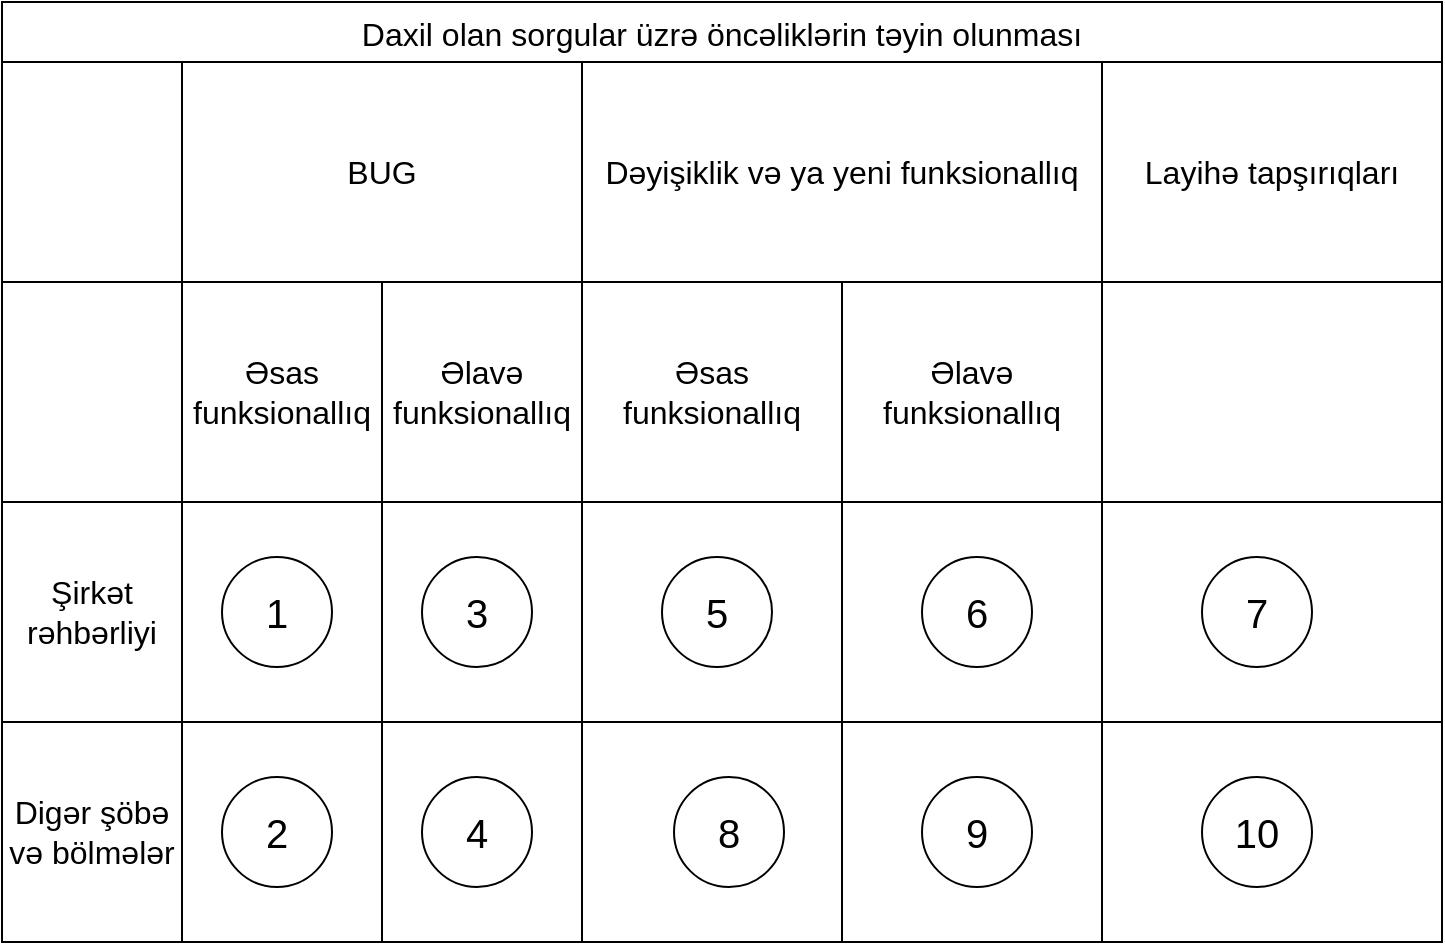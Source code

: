 <mxfile version="24.4.9" type="github">
  <diagram name="Page-1" id="5Ra6DKYu1FGgNqw93BL7">
    <mxGraphModel dx="1026" dy="692" grid="1" gridSize="10" guides="1" tooltips="1" connect="1" arrows="1" fold="1" page="1" pageScale="1" pageWidth="827" pageHeight="1169" math="0" shadow="0">
      <root>
        <mxCell id="0" />
        <mxCell id="1" parent="0" />
        <mxCell id="tCx_VXpLpX52O19AuWsl-148" value="Daxil olan sorgular üzrə öncəliklərin təyin olunması" style="shape=table;startSize=30;container=1;collapsible=0;childLayout=tableLayout;strokeColor=default;fontSize=16;" parent="1" vertex="1">
          <mxGeometry x="50" y="150" width="720" height="470" as="geometry" />
        </mxCell>
        <mxCell id="tCx_VXpLpX52O19AuWsl-149" value="" style="shape=tableRow;horizontal=0;startSize=0;swimlaneHead=0;swimlaneBody=0;strokeColor=inherit;top=0;left=0;bottom=0;right=0;collapsible=0;dropTarget=0;fillColor=none;points=[[0,0.5],[1,0.5]];portConstraint=eastwest;fontSize=16;" parent="tCx_VXpLpX52O19AuWsl-148" vertex="1">
          <mxGeometry y="30" width="720" height="110" as="geometry" />
        </mxCell>
        <mxCell id="tCx_VXpLpX52O19AuWsl-150" value="" style="shape=partialRectangle;html=1;whiteSpace=wrap;connectable=0;strokeColor=inherit;overflow=hidden;fillColor=none;top=0;left=0;bottom=0;right=0;pointerEvents=1;fontSize=16;strokeWidth=0;" parent="tCx_VXpLpX52O19AuWsl-149" vertex="1">
          <mxGeometry width="90" height="110" as="geometry">
            <mxRectangle width="90" height="110" as="alternateBounds" />
          </mxGeometry>
        </mxCell>
        <mxCell id="tCx_VXpLpX52O19AuWsl-151" value="BUG" style="shape=partialRectangle;html=1;whiteSpace=wrap;connectable=0;strokeColor=inherit;overflow=hidden;fillColor=none;top=0;left=0;bottom=0;right=0;pointerEvents=1;fontSize=16;" parent="tCx_VXpLpX52O19AuWsl-149" vertex="1">
          <mxGeometry x="90" width="200" height="110" as="geometry">
            <mxRectangle width="200" height="110" as="alternateBounds" />
          </mxGeometry>
        </mxCell>
        <mxCell id="tCx_VXpLpX52O19AuWsl-152" value="Dəyişiklik və ya yeni funksionallıq" style="shape=partialRectangle;html=1;whiteSpace=wrap;connectable=0;strokeColor=inherit;overflow=hidden;fillColor=none;top=0;left=0;bottom=0;right=0;pointerEvents=1;fontSize=16;" parent="tCx_VXpLpX52O19AuWsl-149" vertex="1">
          <mxGeometry x="290" width="260" height="110" as="geometry">
            <mxRectangle width="260" height="110" as="alternateBounds" />
          </mxGeometry>
        </mxCell>
        <mxCell id="tCx_VXpLpX52O19AuWsl-161" value="Layihə tapşırıqları" style="shape=partialRectangle;html=1;whiteSpace=wrap;connectable=0;strokeColor=inherit;overflow=hidden;fillColor=none;top=0;left=0;bottom=0;right=0;pointerEvents=1;fontSize=16;" parent="tCx_VXpLpX52O19AuWsl-149" vertex="1">
          <mxGeometry x="550" width="170" height="110" as="geometry">
            <mxRectangle width="170" height="110" as="alternateBounds" />
          </mxGeometry>
        </mxCell>
        <mxCell id="tCx_VXpLpX52O19AuWsl-164" style="shape=tableRow;horizontal=0;startSize=0;swimlaneHead=0;swimlaneBody=0;strokeColor=inherit;top=0;left=0;bottom=0;right=0;collapsible=0;dropTarget=0;fillColor=none;points=[[0,0.5],[1,0.5]];portConstraint=eastwest;fontSize=16;" parent="tCx_VXpLpX52O19AuWsl-148" vertex="1">
          <mxGeometry y="140" width="720" height="110" as="geometry" />
        </mxCell>
        <mxCell id="tCx_VXpLpX52O19AuWsl-165" value="" style="shape=partialRectangle;html=1;whiteSpace=wrap;connectable=0;strokeColor=inherit;overflow=hidden;fillColor=none;top=0;left=0;bottom=0;right=0;pointerEvents=1;fontSize=16;strokeWidth=0;" parent="tCx_VXpLpX52O19AuWsl-164" vertex="1">
          <mxGeometry width="90" height="110" as="geometry">
            <mxRectangle width="90" height="110" as="alternateBounds" />
          </mxGeometry>
        </mxCell>
        <mxCell id="tCx_VXpLpX52O19AuWsl-166" style="shape=partialRectangle;html=1;whiteSpace=wrap;connectable=0;strokeColor=inherit;overflow=hidden;fillColor=none;top=0;left=0;bottom=0;right=0;pointerEvents=1;fontSize=16;" parent="tCx_VXpLpX52O19AuWsl-164" vertex="1">
          <mxGeometry x="90" width="200" height="110" as="geometry">
            <mxRectangle width="200" height="110" as="alternateBounds" />
          </mxGeometry>
        </mxCell>
        <mxCell id="tCx_VXpLpX52O19AuWsl-167" style="shape=partialRectangle;html=1;whiteSpace=wrap;connectable=0;strokeColor=inherit;overflow=hidden;fillColor=none;top=0;left=0;bottom=0;right=0;pointerEvents=1;fontSize=16;" parent="tCx_VXpLpX52O19AuWsl-164" vertex="1">
          <mxGeometry x="290" width="260" height="110" as="geometry">
            <mxRectangle width="260" height="110" as="alternateBounds" />
          </mxGeometry>
        </mxCell>
        <mxCell id="tCx_VXpLpX52O19AuWsl-168" style="shape=partialRectangle;html=1;whiteSpace=wrap;connectable=0;strokeColor=inherit;overflow=hidden;fillColor=none;top=0;left=0;bottom=0;right=0;pointerEvents=1;fontSize=16;" parent="tCx_VXpLpX52O19AuWsl-164" vertex="1">
          <mxGeometry x="550" width="170" height="110" as="geometry">
            <mxRectangle width="170" height="110" as="alternateBounds" />
          </mxGeometry>
        </mxCell>
        <mxCell id="tCx_VXpLpX52O19AuWsl-153" value="" style="shape=tableRow;horizontal=0;startSize=0;swimlaneHead=0;swimlaneBody=0;strokeColor=inherit;top=0;left=0;bottom=0;right=0;collapsible=0;dropTarget=0;fillColor=none;points=[[0,0.5],[1,0.5]];portConstraint=eastwest;fontSize=16;" parent="tCx_VXpLpX52O19AuWsl-148" vertex="1">
          <mxGeometry y="250" width="720" height="110" as="geometry" />
        </mxCell>
        <mxCell id="tCx_VXpLpX52O19AuWsl-154" value="Şirkət rəhbərliyi" style="shape=partialRectangle;html=1;whiteSpace=wrap;connectable=0;strokeColor=inherit;overflow=hidden;fillColor=none;top=0;left=0;bottom=0;right=0;pointerEvents=1;fontSize=16;" parent="tCx_VXpLpX52O19AuWsl-153" vertex="1">
          <mxGeometry width="90" height="110" as="geometry">
            <mxRectangle width="90" height="110" as="alternateBounds" />
          </mxGeometry>
        </mxCell>
        <mxCell id="tCx_VXpLpX52O19AuWsl-155" value="" style="shape=partialRectangle;html=1;whiteSpace=wrap;connectable=0;strokeColor=inherit;overflow=hidden;fillColor=none;top=0;left=0;bottom=0;right=0;pointerEvents=1;fontSize=16;" parent="tCx_VXpLpX52O19AuWsl-153" vertex="1">
          <mxGeometry x="90" width="200" height="110" as="geometry">
            <mxRectangle width="200" height="110" as="alternateBounds" />
          </mxGeometry>
        </mxCell>
        <mxCell id="tCx_VXpLpX52O19AuWsl-156" value="" style="shape=partialRectangle;html=1;whiteSpace=wrap;connectable=0;strokeColor=inherit;overflow=hidden;fillColor=none;top=0;left=0;bottom=0;right=0;pointerEvents=1;fontSize=16;" parent="tCx_VXpLpX52O19AuWsl-153" vertex="1">
          <mxGeometry x="290" width="260" height="110" as="geometry">
            <mxRectangle width="260" height="110" as="alternateBounds" />
          </mxGeometry>
        </mxCell>
        <mxCell id="tCx_VXpLpX52O19AuWsl-162" style="shape=partialRectangle;html=1;whiteSpace=wrap;connectable=0;strokeColor=inherit;overflow=hidden;fillColor=none;top=0;left=0;bottom=0;right=0;pointerEvents=1;fontSize=16;" parent="tCx_VXpLpX52O19AuWsl-153" vertex="1">
          <mxGeometry x="550" width="170" height="110" as="geometry">
            <mxRectangle width="170" height="110" as="alternateBounds" />
          </mxGeometry>
        </mxCell>
        <mxCell id="tCx_VXpLpX52O19AuWsl-157" value="" style="shape=tableRow;horizontal=0;startSize=0;swimlaneHead=0;swimlaneBody=0;strokeColor=inherit;top=0;left=0;bottom=0;right=0;collapsible=0;dropTarget=0;fillColor=none;points=[[0,0.5],[1,0.5]];portConstraint=eastwest;fontSize=16;" parent="tCx_VXpLpX52O19AuWsl-148" vertex="1">
          <mxGeometry y="360" width="720" height="110" as="geometry" />
        </mxCell>
        <mxCell id="tCx_VXpLpX52O19AuWsl-158" value="Digər şöbə və bölmələr" style="shape=partialRectangle;html=1;whiteSpace=wrap;connectable=0;strokeColor=inherit;overflow=hidden;fillColor=none;top=0;left=0;bottom=0;right=0;pointerEvents=1;fontSize=16;" parent="tCx_VXpLpX52O19AuWsl-157" vertex="1">
          <mxGeometry width="90" height="110" as="geometry">
            <mxRectangle width="90" height="110" as="alternateBounds" />
          </mxGeometry>
        </mxCell>
        <mxCell id="tCx_VXpLpX52O19AuWsl-159" value="" style="shape=partialRectangle;html=1;whiteSpace=wrap;connectable=0;strokeColor=inherit;overflow=hidden;fillColor=none;top=0;left=0;bottom=0;right=0;pointerEvents=1;fontSize=16;" parent="tCx_VXpLpX52O19AuWsl-157" vertex="1">
          <mxGeometry x="90" width="200" height="110" as="geometry">
            <mxRectangle width="200" height="110" as="alternateBounds" />
          </mxGeometry>
        </mxCell>
        <mxCell id="tCx_VXpLpX52O19AuWsl-160" value="" style="shape=partialRectangle;html=1;whiteSpace=wrap;connectable=0;strokeColor=inherit;overflow=hidden;fillColor=none;top=0;left=0;bottom=0;right=0;pointerEvents=1;fontSize=16;" parent="tCx_VXpLpX52O19AuWsl-157" vertex="1">
          <mxGeometry x="290" width="260" height="110" as="geometry">
            <mxRectangle width="260" height="110" as="alternateBounds" />
          </mxGeometry>
        </mxCell>
        <mxCell id="tCx_VXpLpX52O19AuWsl-163" style="shape=partialRectangle;html=1;whiteSpace=wrap;connectable=0;strokeColor=inherit;overflow=hidden;fillColor=none;top=0;left=0;bottom=0;right=0;pointerEvents=1;fontSize=16;" parent="tCx_VXpLpX52O19AuWsl-157" vertex="1">
          <mxGeometry x="550" width="170" height="110" as="geometry">
            <mxRectangle width="170" height="110" as="alternateBounds" />
          </mxGeometry>
        </mxCell>
        <mxCell id="tCx_VXpLpX52O19AuWsl-210" value="" style="shape=table;startSize=0;container=1;collapsible=0;childLayout=tableLayout;fontSize=16;" parent="1" vertex="1">
          <mxGeometry x="140" y="290" width="200" height="110" as="geometry" />
        </mxCell>
        <mxCell id="tCx_VXpLpX52O19AuWsl-211" value="" style="shape=tableRow;horizontal=0;startSize=0;swimlaneHead=0;swimlaneBody=0;strokeColor=inherit;top=0;left=0;bottom=0;right=0;collapsible=0;dropTarget=0;fillColor=none;points=[[0,0.5],[1,0.5]];portConstraint=eastwest;fontSize=16;" parent="tCx_VXpLpX52O19AuWsl-210" vertex="1">
          <mxGeometry width="200" height="110" as="geometry" />
        </mxCell>
        <mxCell id="tCx_VXpLpX52O19AuWsl-212" value="Əsas funksionallıq" style="shape=partialRectangle;html=1;whiteSpace=wrap;connectable=0;strokeColor=inherit;overflow=hidden;fillColor=none;top=0;left=0;bottom=0;right=0;pointerEvents=1;fontSize=16;" parent="tCx_VXpLpX52O19AuWsl-211" vertex="1">
          <mxGeometry width="100" height="110" as="geometry">
            <mxRectangle width="100" height="110" as="alternateBounds" />
          </mxGeometry>
        </mxCell>
        <mxCell id="tCx_VXpLpX52O19AuWsl-214" value="Əlavə funksionallıq" style="shape=partialRectangle;html=1;whiteSpace=wrap;connectable=0;strokeColor=inherit;overflow=hidden;fillColor=none;top=0;left=0;bottom=0;right=0;pointerEvents=1;fontSize=16;" parent="tCx_VXpLpX52O19AuWsl-211" vertex="1">
          <mxGeometry x="100" width="100" height="110" as="geometry">
            <mxRectangle width="100" height="110" as="alternateBounds" />
          </mxGeometry>
        </mxCell>
        <mxCell id="tCx_VXpLpX52O19AuWsl-235" value="" style="shape=table;startSize=0;container=1;collapsible=0;childLayout=tableLayout;fontSize=16;" parent="1" vertex="1">
          <mxGeometry x="340" y="290" width="260" height="110" as="geometry" />
        </mxCell>
        <mxCell id="tCx_VXpLpX52O19AuWsl-236" value="" style="shape=tableRow;horizontal=0;startSize=0;swimlaneHead=0;swimlaneBody=0;strokeColor=inherit;top=0;left=0;bottom=0;right=0;collapsible=0;dropTarget=0;fillColor=none;points=[[0,0.5],[1,0.5]];portConstraint=eastwest;fontSize=16;" parent="tCx_VXpLpX52O19AuWsl-235" vertex="1">
          <mxGeometry width="260" height="110" as="geometry" />
        </mxCell>
        <mxCell id="tCx_VXpLpX52O19AuWsl-237" value="Əsas funksionallıq" style="shape=partialRectangle;html=1;whiteSpace=wrap;connectable=0;strokeColor=inherit;overflow=hidden;fillColor=none;top=0;left=0;bottom=0;right=0;pointerEvents=1;fontSize=16;" parent="tCx_VXpLpX52O19AuWsl-236" vertex="1">
          <mxGeometry width="130" height="110" as="geometry">
            <mxRectangle width="130" height="110" as="alternateBounds" />
          </mxGeometry>
        </mxCell>
        <mxCell id="tCx_VXpLpX52O19AuWsl-238" value="Əlavə funksionallıq" style="shape=partialRectangle;html=1;whiteSpace=wrap;connectable=0;strokeColor=inherit;overflow=hidden;fillColor=none;top=0;left=0;bottom=0;right=0;pointerEvents=1;fontSize=16;" parent="tCx_VXpLpX52O19AuWsl-236" vertex="1">
          <mxGeometry x="130" width="130" height="110" as="geometry">
            <mxRectangle width="130" height="110" as="alternateBounds" />
          </mxGeometry>
        </mxCell>
        <mxCell id="tCx_VXpLpX52O19AuWsl-289" value="" style="line;strokeWidth=1;direction=south;html=1;perimeter=backbonePerimeter;points=[];outlineConnect=0;" parent="1" vertex="1">
          <mxGeometry x="235" y="400" width="10" height="110" as="geometry" />
        </mxCell>
        <mxCell id="tCx_VXpLpX52O19AuWsl-292" value="&lt;font style=&quot;font-size: 20px;&quot;&gt;1&lt;/font&gt;" style="ellipse;whiteSpace=wrap;html=1;aspect=fixed;" parent="1" vertex="1">
          <mxGeometry x="160" y="427.5" width="55" height="55" as="geometry" />
        </mxCell>
        <mxCell id="tCx_VXpLpX52O19AuWsl-293" value="&lt;font style=&quot;font-size: 20px;&quot;&gt;3&lt;/font&gt;" style="ellipse;whiteSpace=wrap;html=1;aspect=fixed;" parent="1" vertex="1">
          <mxGeometry x="260" y="427.5" width="55" height="55" as="geometry" />
        </mxCell>
        <mxCell id="tCx_VXpLpX52O19AuWsl-294" value="" style="line;strokeWidth=1;direction=south;html=1;perimeter=backbonePerimeter;points=[];outlineConnect=0;" parent="1" vertex="1">
          <mxGeometry x="465" y="390" width="10" height="120" as="geometry" />
        </mxCell>
        <mxCell id="tCx_VXpLpX52O19AuWsl-296" value="&lt;font style=&quot;font-size: 20px;&quot;&gt;5&lt;/font&gt;" style="ellipse;whiteSpace=wrap;html=1;aspect=fixed;" parent="1" vertex="1">
          <mxGeometry x="380" y="427.5" width="55" height="55" as="geometry" />
        </mxCell>
        <mxCell id="tCx_VXpLpX52O19AuWsl-297" value="&lt;font style=&quot;font-size: 20px;&quot;&gt;6&lt;/font&gt;" style="ellipse;whiteSpace=wrap;html=1;aspect=fixed;" parent="1" vertex="1">
          <mxGeometry x="510" y="427.5" width="55" height="55" as="geometry" />
        </mxCell>
        <mxCell id="tCx_VXpLpX52O19AuWsl-298" value="&lt;font style=&quot;font-size: 20px;&quot;&gt;7&lt;/font&gt;" style="ellipse;whiteSpace=wrap;html=1;aspect=fixed;" parent="1" vertex="1">
          <mxGeometry x="650" y="427.5" width="55" height="55" as="geometry" />
        </mxCell>
        <mxCell id="tCx_VXpLpX52O19AuWsl-300" value="" style="line;strokeWidth=1;direction=south;html=1;perimeter=backbonePerimeter;points=[];outlineConnect=0;" parent="1" vertex="1">
          <mxGeometry x="235" y="510" width="10" height="110" as="geometry" />
        </mxCell>
        <mxCell id="tCx_VXpLpX52O19AuWsl-302" value="&lt;font style=&quot;font-size: 20px;&quot;&gt;2&lt;/font&gt;" style="ellipse;whiteSpace=wrap;html=1;aspect=fixed;" parent="1" vertex="1">
          <mxGeometry x="160" y="537.5" width="55" height="55" as="geometry" />
        </mxCell>
        <mxCell id="tCx_VXpLpX52O19AuWsl-303" value="&lt;font style=&quot;font-size: 20px;&quot;&gt;4&lt;/font&gt;" style="ellipse;whiteSpace=wrap;html=1;aspect=fixed;" parent="1" vertex="1">
          <mxGeometry x="260" y="537.5" width="55" height="55" as="geometry" />
        </mxCell>
        <mxCell id="tCx_VXpLpX52O19AuWsl-304" value="&lt;font style=&quot;font-size: 20px;&quot;&gt;8&lt;/font&gt;" style="ellipse;whiteSpace=wrap;html=1;aspect=fixed;" parent="1" vertex="1">
          <mxGeometry x="386" y="537.5" width="55" height="55" as="geometry" />
        </mxCell>
        <mxCell id="tCx_VXpLpX52O19AuWsl-305" value="&lt;font style=&quot;font-size: 20px;&quot;&gt;9&lt;/font&gt;" style="ellipse;whiteSpace=wrap;html=1;aspect=fixed;" parent="1" vertex="1">
          <mxGeometry x="510" y="537.5" width="55" height="55" as="geometry" />
        </mxCell>
        <mxCell id="tCx_VXpLpX52O19AuWsl-306" value="&lt;font style=&quot;font-size: 20px;&quot;&gt;10&lt;/font&gt;" style="ellipse;whiteSpace=wrap;html=1;aspect=fixed;" parent="1" vertex="1">
          <mxGeometry x="650" y="537.5" width="55" height="55" as="geometry" />
        </mxCell>
        <mxCell id="tCx_VXpLpX52O19AuWsl-308" value="" style="line;strokeWidth=1;direction=south;html=1;perimeter=backbonePerimeter;points=[];outlineConnect=0;" parent="1" vertex="1">
          <mxGeometry x="465" y="510" width="10" height="110" as="geometry" />
        </mxCell>
      </root>
    </mxGraphModel>
  </diagram>
</mxfile>
